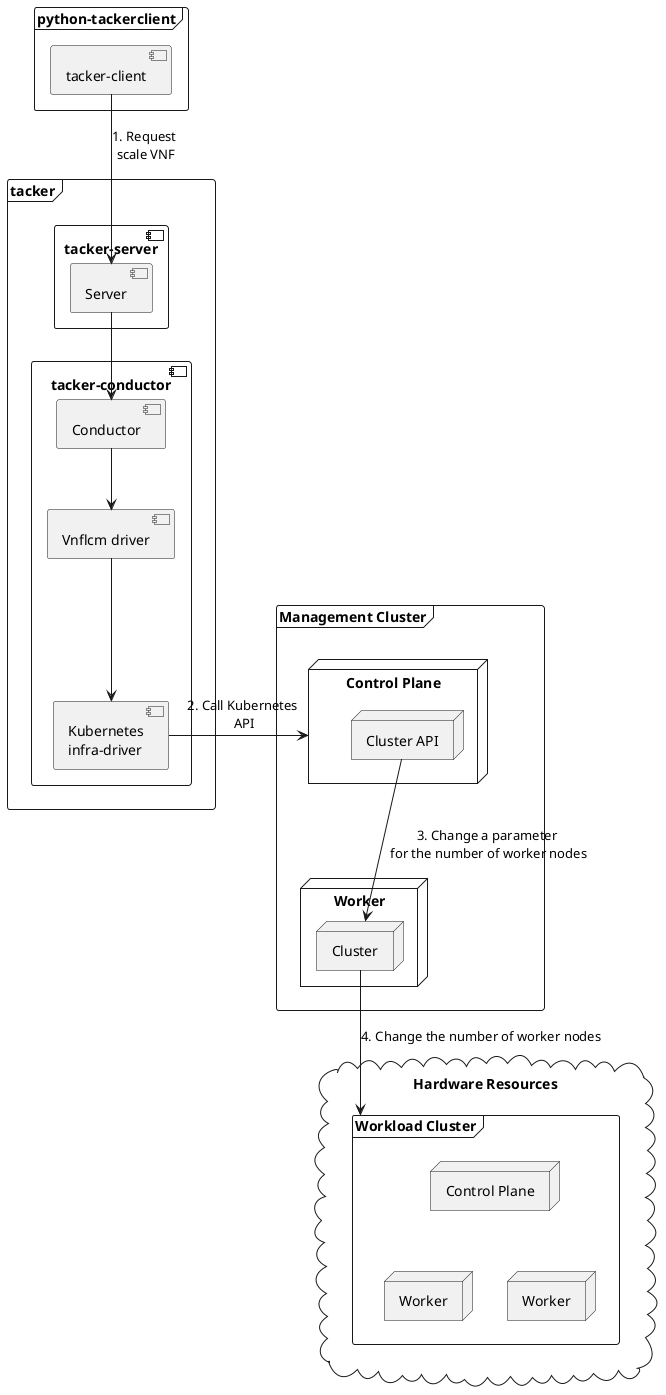 @startuml

frame "python-tackerclient" {
    component "tacker-client" as client {
    }
}

frame "tacker" {
    component "tacker-server" {
        component "Server" as serv
    }
    component "tacker-conductor" {
        component "Conductor" as cond
        component "Vnflcm driver" as vld
        component "Kubernetes\ninfra-driver" as infra
    }
}

frame "Management Cluster" as mgmt {
    node "Control Plane" as k8s_m_m {
        node "Cluster API" as capi
    }
    node "Worker" as k8s_m_w {
        node "Cluster" as cluster
    }
}

cloud "Hardware Resources" as hw_w {
    frame "Workload Cluster" as wkld {
        node "Control Plane" as k8s_w_m
        node "Worker" as k8s_w_w
        node "Worker" as k8s_w_w2
    }
}

'# Relationships
client --> serv: 1. Request\n scale VNF
serv --> cond
cond --> vld
vld --> infra
infra -right-> k8s_m_m: 2. Call Kubernetes\n API
capi --> cluster: 3. Change a parameter\n for the number of worker nodes
cluster --> wkld: 4. Change the number of worker nodes
k8s_w_m -[hidden]-> k8s_w_w
k8s_w_m -[hidden]-> k8s_w_w2

@enduml